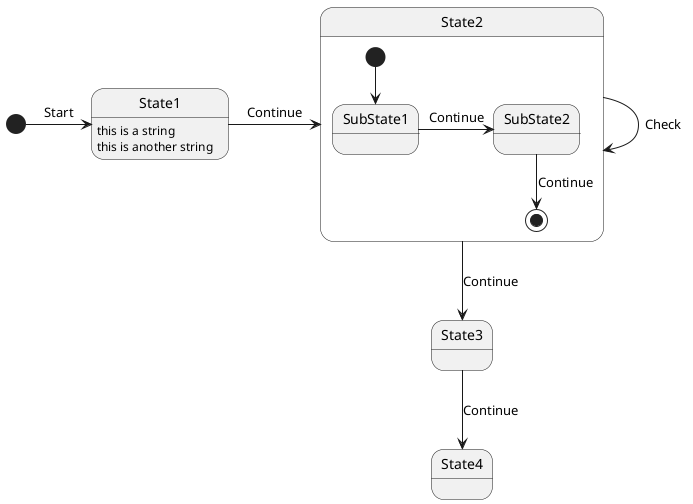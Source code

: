 @startuml
'stateless namespace EtAlii.Generators.Stateless.Tests
'stateless class MyNestedStateMachine3Base
'stateless generate partial
'stateless using System.Text

[*] -> State1 << (string name) >> : Start
State1 : this is a string
State1 : this is another string
State1 -> State2 : Continue
state State2 {
    [*] --> SubState1
    State2 -> State2 << (string name) >> : Check
    SubState1 -> SubState2 : Continue
    SubState2 --> [*] : Continue
}
State2 -down-> State3 : Continue
State3 -down-> State4 << async >> : Continue
@enduml
